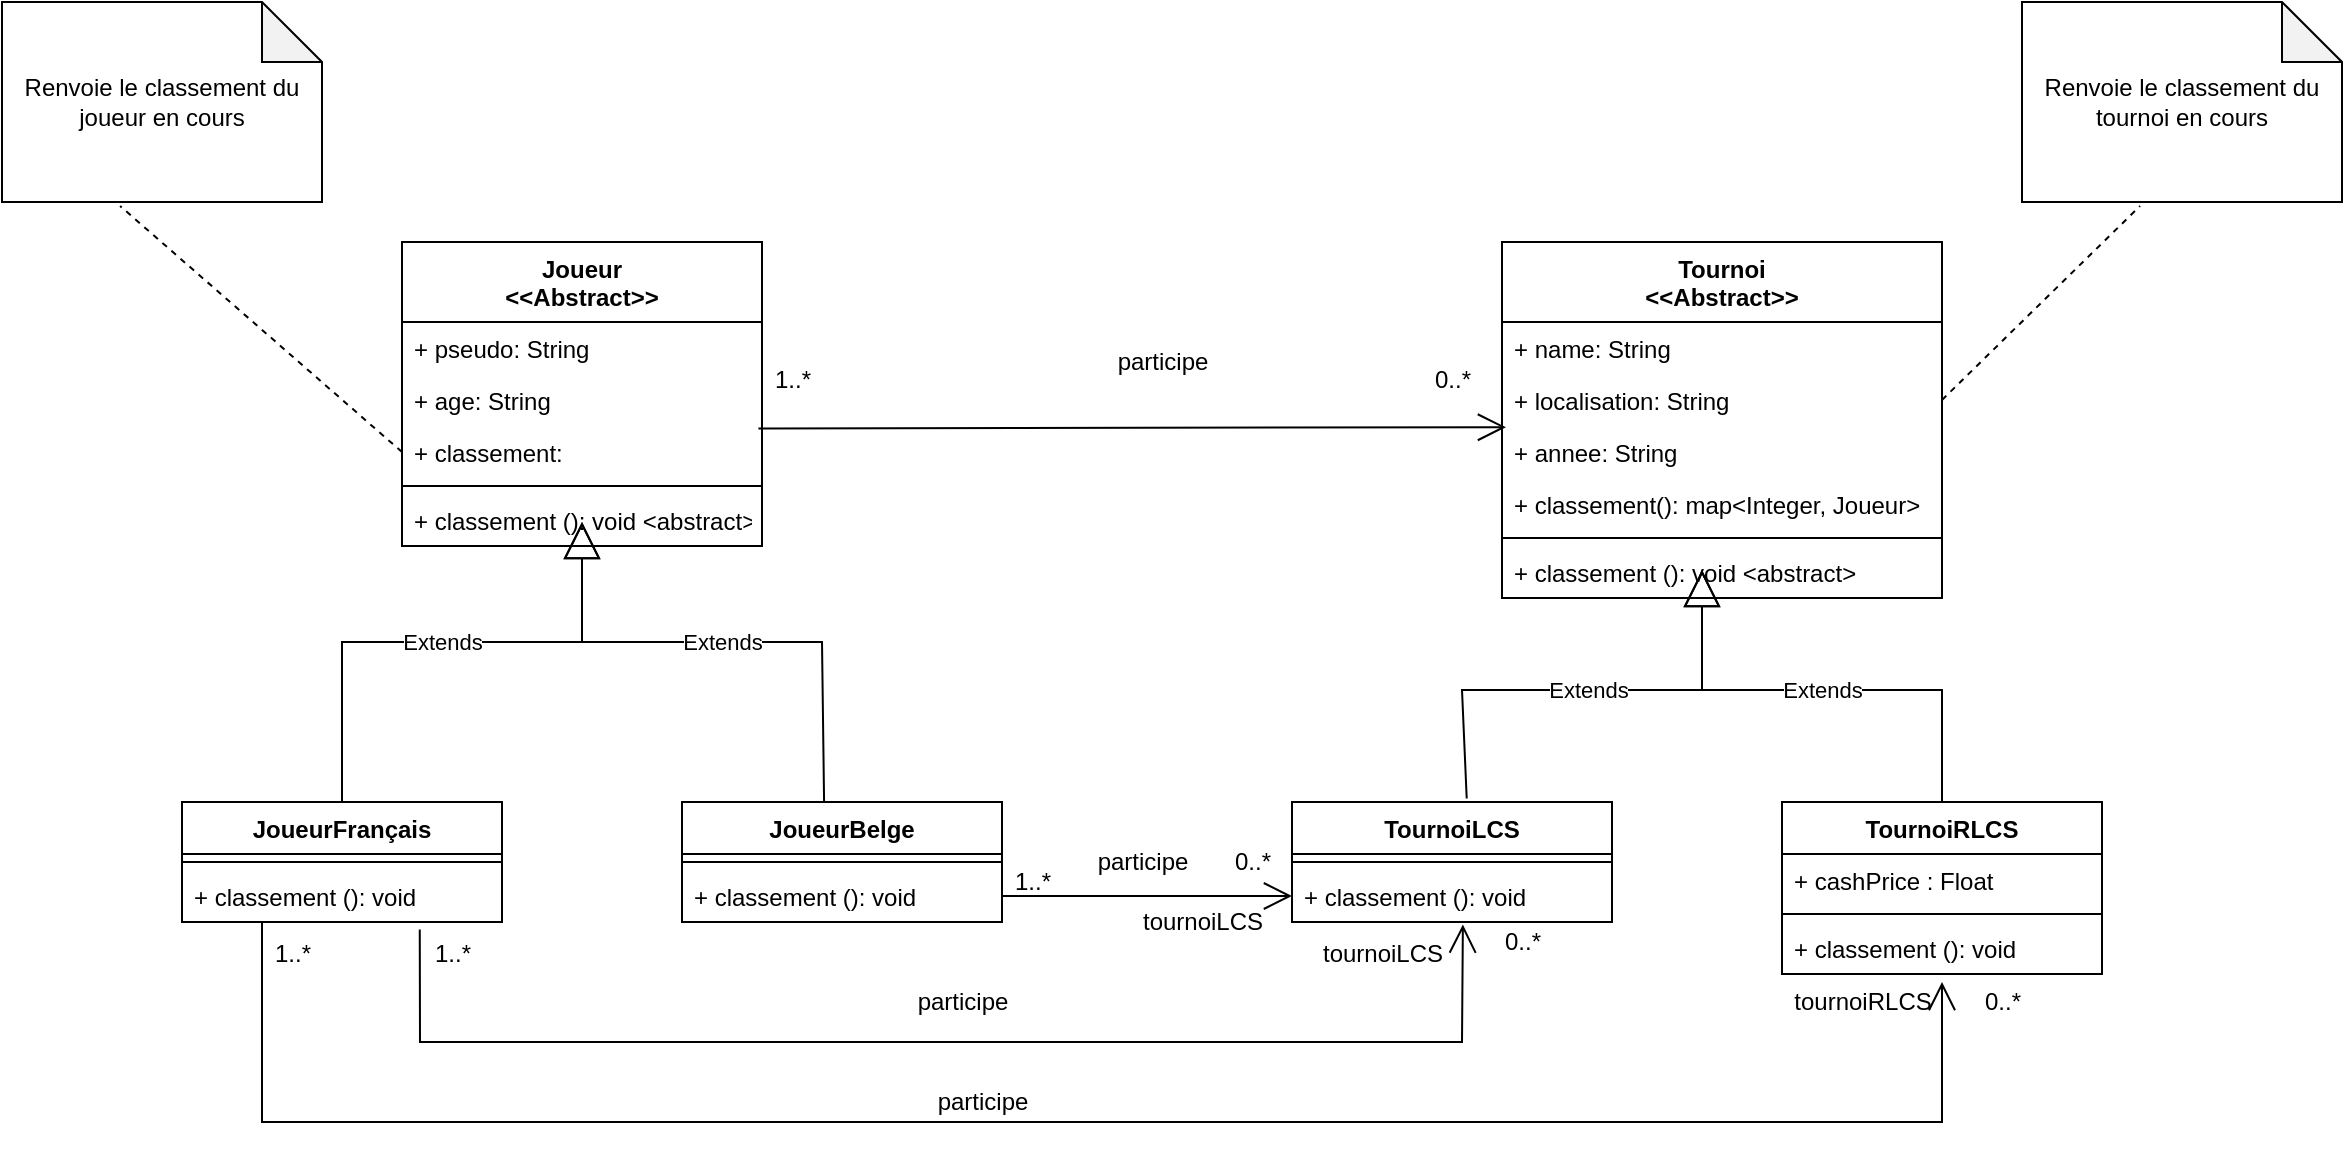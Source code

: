 <mxfile version="15.9.4" type="device"><diagram id="dUZo-JqXb1vL1Gt8S9PR" name="Page-1"><mxGraphModel dx="1747" dy="1604" grid="1" gridSize="10" guides="1" tooltips="1" connect="1" arrows="1" fold="1" page="1" pageScale="1" pageWidth="827" pageHeight="1169" math="0" shadow="0"><root><mxCell id="0"/><mxCell id="1" parent="0"/><mxCell id="bYGkFI9BYkFoYd33vqa7-1" value="Joueur&#10;&lt;&lt;Abstract&gt;&gt;" style="swimlane;fontStyle=1;align=center;verticalAlign=top;childLayout=stackLayout;horizontal=1;startSize=40;horizontalStack=0;resizeParent=1;resizeParentMax=0;resizeLast=0;collapsible=1;marginBottom=0;" parent="1" vertex="1"><mxGeometry x="150" y="40" width="180" height="152" as="geometry"/></mxCell><mxCell id="bYGkFI9BYkFoYd33vqa7-2" value="+ pseudo: String" style="text;strokeColor=none;fillColor=none;align=left;verticalAlign=top;spacingLeft=4;spacingRight=4;overflow=hidden;rotatable=0;points=[[0,0.5],[1,0.5]];portConstraint=eastwest;" parent="bYGkFI9BYkFoYd33vqa7-1" vertex="1"><mxGeometry y="40" width="180" height="26" as="geometry"/></mxCell><mxCell id="bYGkFI9BYkFoYd33vqa7-5" value="+ age: String" style="text;strokeColor=none;fillColor=none;align=left;verticalAlign=top;spacingLeft=4;spacingRight=4;overflow=hidden;rotatable=0;points=[[0,0.5],[1,0.5]];portConstraint=eastwest;" parent="bYGkFI9BYkFoYd33vqa7-1" vertex="1"><mxGeometry y="66" width="180" height="26" as="geometry"/></mxCell><mxCell id="bYGkFI9BYkFoYd33vqa7-6" value="+ classement: " style="text;strokeColor=none;fillColor=none;align=left;verticalAlign=top;spacingLeft=4;spacingRight=4;overflow=hidden;rotatable=0;points=[[0,0.5],[1,0.5]];portConstraint=eastwest;" parent="bYGkFI9BYkFoYd33vqa7-1" vertex="1"><mxGeometry y="92" width="180" height="26" as="geometry"/></mxCell><mxCell id="bYGkFI9BYkFoYd33vqa7-3" value="" style="line;strokeWidth=1;fillColor=none;align=left;verticalAlign=middle;spacingTop=-1;spacingLeft=3;spacingRight=3;rotatable=0;labelPosition=right;points=[];portConstraint=eastwest;" parent="bYGkFI9BYkFoYd33vqa7-1" vertex="1"><mxGeometry y="118" width="180" height="8" as="geometry"/></mxCell><mxCell id="bYGkFI9BYkFoYd33vqa7-4" value="+ classement (): void &lt;abstract&gt;" style="text;strokeColor=none;fillColor=none;align=left;verticalAlign=top;spacingLeft=4;spacingRight=4;overflow=hidden;rotatable=0;points=[[0,0.5],[1,0.5]];portConstraint=eastwest;" parent="bYGkFI9BYkFoYd33vqa7-1" vertex="1"><mxGeometry y="126" width="180" height="26" as="geometry"/></mxCell><mxCell id="bYGkFI9BYkFoYd33vqa7-7" value="JoueurFrançais" style="swimlane;fontStyle=1;align=center;verticalAlign=top;childLayout=stackLayout;horizontal=1;startSize=26;horizontalStack=0;resizeParent=1;resizeParentMax=0;resizeLast=0;collapsible=1;marginBottom=0;" parent="1" vertex="1"><mxGeometry x="40" y="320" width="160" height="60" as="geometry"/></mxCell><mxCell id="bYGkFI9BYkFoYd33vqa7-9" value="" style="line;strokeWidth=1;fillColor=none;align=left;verticalAlign=middle;spacingTop=-1;spacingLeft=3;spacingRight=3;rotatable=0;labelPosition=right;points=[];portConstraint=eastwest;" parent="bYGkFI9BYkFoYd33vqa7-7" vertex="1"><mxGeometry y="26" width="160" height="8" as="geometry"/></mxCell><mxCell id="bYGkFI9BYkFoYd33vqa7-10" value="+ classement (): void" style="text;strokeColor=none;fillColor=none;align=left;verticalAlign=top;spacingLeft=4;spacingRight=4;overflow=hidden;rotatable=0;points=[[0,0.5],[1,0.5]];portConstraint=eastwest;" parent="bYGkFI9BYkFoYd33vqa7-7" vertex="1"><mxGeometry y="34" width="160" height="26" as="geometry"/></mxCell><mxCell id="bYGkFI9BYkFoYd33vqa7-11" value="JoueurBelge" style="swimlane;fontStyle=1;align=center;verticalAlign=top;childLayout=stackLayout;horizontal=1;startSize=26;horizontalStack=0;resizeParent=1;resizeParentMax=0;resizeLast=0;collapsible=1;marginBottom=0;" parent="1" vertex="1"><mxGeometry x="290" y="320" width="160" height="60" as="geometry"/></mxCell><mxCell id="bYGkFI9BYkFoYd33vqa7-13" value="" style="line;strokeWidth=1;fillColor=none;align=left;verticalAlign=middle;spacingTop=-1;spacingLeft=3;spacingRight=3;rotatable=0;labelPosition=right;points=[];portConstraint=eastwest;" parent="bYGkFI9BYkFoYd33vqa7-11" vertex="1"><mxGeometry y="26" width="160" height="8" as="geometry"/></mxCell><mxCell id="bYGkFI9BYkFoYd33vqa7-14" value="+ classement (): void" style="text;strokeColor=none;fillColor=none;align=left;verticalAlign=top;spacingLeft=4;spacingRight=4;overflow=hidden;rotatable=0;points=[[0,0.5],[1,0.5]];portConstraint=eastwest;" parent="bYGkFI9BYkFoYd33vqa7-11" vertex="1"><mxGeometry y="34" width="160" height="26" as="geometry"/></mxCell><mxCell id="bYGkFI9BYkFoYd33vqa7-16" value="Extends" style="endArrow=block;endSize=16;endFill=0;html=1;rounded=0;exitX=0.5;exitY=0;exitDx=0;exitDy=0;" parent="1" source="bYGkFI9BYkFoYd33vqa7-7" edge="1"><mxGeometry width="160" relative="1" as="geometry"><mxPoint x="40" y="250" as="sourcePoint"/><mxPoint x="240" y="180" as="targetPoint"/><Array as="points"><mxPoint x="120" y="240"/><mxPoint x="240" y="240"/></Array></mxGeometry></mxCell><mxCell id="bYGkFI9BYkFoYd33vqa7-18" value="Tournoi&#10;&lt;&lt;Abstract&gt;&gt;" style="swimlane;fontStyle=1;align=center;verticalAlign=top;childLayout=stackLayout;horizontal=1;startSize=40;horizontalStack=0;resizeParent=1;resizeParentMax=0;resizeLast=0;collapsible=1;marginBottom=0;" parent="1" vertex="1"><mxGeometry x="700" y="40" width="220" height="178" as="geometry"/></mxCell><mxCell id="bYGkFI9BYkFoYd33vqa7-19" value="+ name: String" style="text;strokeColor=none;fillColor=none;align=left;verticalAlign=top;spacingLeft=4;spacingRight=4;overflow=hidden;rotatable=0;points=[[0,0.5],[1,0.5]];portConstraint=eastwest;" parent="bYGkFI9BYkFoYd33vqa7-18" vertex="1"><mxGeometry y="40" width="220" height="26" as="geometry"/></mxCell><mxCell id="bYGkFI9BYkFoYd33vqa7-23" value="+ localisation: String " style="text;strokeColor=none;fillColor=none;align=left;verticalAlign=top;spacingLeft=4;spacingRight=4;overflow=hidden;rotatable=0;points=[[0,0.5],[1,0.5]];portConstraint=eastwest;" parent="bYGkFI9BYkFoYd33vqa7-18" vertex="1"><mxGeometry y="66" width="220" height="26" as="geometry"/></mxCell><mxCell id="bYGkFI9BYkFoYd33vqa7-24" value="+ annee: String" style="text;strokeColor=none;fillColor=none;align=left;verticalAlign=top;spacingLeft=4;spacingRight=4;overflow=hidden;rotatable=0;points=[[0,0.5],[1,0.5]];portConstraint=eastwest;" parent="bYGkFI9BYkFoYd33vqa7-18" vertex="1"><mxGeometry y="92" width="220" height="26" as="geometry"/></mxCell><mxCell id="bYGkFI9BYkFoYd33vqa7-25" value="+ classement(): map&lt;Integer, Joueur&gt;" style="text;strokeColor=none;fillColor=none;align=left;verticalAlign=top;spacingLeft=4;spacingRight=4;overflow=hidden;rotatable=0;points=[[0,0.5],[1,0.5]];portConstraint=eastwest;" parent="bYGkFI9BYkFoYd33vqa7-18" vertex="1"><mxGeometry y="118" width="220" height="26" as="geometry"/></mxCell><mxCell id="bYGkFI9BYkFoYd33vqa7-20" value="" style="line;strokeWidth=1;fillColor=none;align=left;verticalAlign=middle;spacingTop=-1;spacingLeft=3;spacingRight=3;rotatable=0;labelPosition=right;points=[];portConstraint=eastwest;" parent="bYGkFI9BYkFoYd33vqa7-18" vertex="1"><mxGeometry y="144" width="220" height="8" as="geometry"/></mxCell><mxCell id="bYGkFI9BYkFoYd33vqa7-21" value="+ classement (): void &lt;abstract&gt;" style="text;strokeColor=none;fillColor=none;align=left;verticalAlign=top;spacingLeft=4;spacingRight=4;overflow=hidden;rotatable=0;points=[[0,0.5],[1,0.5]];portConstraint=eastwest;" parent="bYGkFI9BYkFoYd33vqa7-18" vertex="1"><mxGeometry y="152" width="220" height="26" as="geometry"/></mxCell><mxCell id="bYGkFI9BYkFoYd33vqa7-22" value="" style="endArrow=open;endFill=1;endSize=12;html=1;rounded=0;entryX=0.009;entryY=0.023;entryDx=0;entryDy=0;entryPerimeter=0;exitX=0.99;exitY=0.047;exitDx=0;exitDy=0;exitPerimeter=0;" parent="1" source="bYGkFI9BYkFoYd33vqa7-6" target="bYGkFI9BYkFoYd33vqa7-24" edge="1"><mxGeometry width="160" relative="1" as="geometry"><mxPoint x="330" y="108.5" as="sourcePoint"/><mxPoint x="490" y="108.5" as="targetPoint"/></mxGeometry></mxCell><mxCell id="bYGkFI9BYkFoYd33vqa7-26" value="Renvoie le classement du joueur en cours" style="shape=note;whiteSpace=wrap;html=1;backgroundOutline=1;darkOpacity=0.05;" parent="1" vertex="1"><mxGeometry x="-50" y="-80" width="160" height="100" as="geometry"/></mxCell><mxCell id="bYGkFI9BYkFoYd33vqa7-31" value="" style="html=1;verticalAlign=bottom;endArrow=none;dashed=1;endSize=8;rounded=0;exitX=0;exitY=0.5;exitDx=0;exitDy=0;entryX=0.369;entryY=1.02;entryDx=0;entryDy=0;entryPerimeter=0;" parent="1" source="bYGkFI9BYkFoYd33vqa7-6" target="bYGkFI9BYkFoYd33vqa7-26" edge="1"><mxGeometry relative="1" as="geometry"><mxPoint x="20" y="110" as="sourcePoint"/><mxPoint x="-60" y="110" as="targetPoint"/></mxGeometry></mxCell><mxCell id="bYGkFI9BYkFoYd33vqa7-32" value="participe" style="text;html=1;align=center;verticalAlign=middle;resizable=0;points=[];autosize=1;strokeColor=none;fillColor=none;" parent="1" vertex="1"><mxGeometry x="500" y="90" width="60" height="20" as="geometry"/></mxCell><mxCell id="bYGkFI9BYkFoYd33vqa7-33" value="0..*" style="text;html=1;align=center;verticalAlign=middle;resizable=0;points=[];autosize=1;strokeColor=none;fillColor=none;" parent="1" vertex="1"><mxGeometry x="660" y="99" width="30" height="20" as="geometry"/></mxCell><mxCell id="bYGkFI9BYkFoYd33vqa7-34" value="1..*" style="text;html=1;align=center;verticalAlign=middle;resizable=0;points=[];autosize=1;strokeColor=none;fillColor=none;" parent="1" vertex="1"><mxGeometry x="330" y="99" width="30" height="20" as="geometry"/></mxCell><mxCell id="bYGkFI9BYkFoYd33vqa7-35" value="Renvoie le classement du tournoi en cours" style="shape=note;whiteSpace=wrap;html=1;backgroundOutline=1;darkOpacity=0.05;" parent="1" vertex="1"><mxGeometry x="960" y="-80" width="160" height="100" as="geometry"/></mxCell><mxCell id="bYGkFI9BYkFoYd33vqa7-36" value="" style="html=1;verticalAlign=bottom;endArrow=none;dashed=1;endSize=8;rounded=0;exitX=1;exitY=0.5;exitDx=0;exitDy=0;entryX=0.369;entryY=1.02;entryDx=0;entryDy=0;entryPerimeter=0;" parent="1" source="bYGkFI9BYkFoYd33vqa7-23" target="bYGkFI9BYkFoYd33vqa7-35" edge="1"><mxGeometry relative="1" as="geometry"><mxPoint x="860" y="119" as="sourcePoint"/><mxPoint x="770" y="54" as="targetPoint"/></mxGeometry></mxCell><mxCell id="bYGkFI9BYkFoYd33vqa7-37" value="Extends" style="endArrow=block;endSize=16;endFill=0;html=1;rounded=0;exitX=0.444;exitY=-0.008;exitDx=0;exitDy=0;exitPerimeter=0;" parent="1" source="bYGkFI9BYkFoYd33vqa7-11" edge="1"><mxGeometry width="160" relative="1" as="geometry"><mxPoint x="360" y="300" as="sourcePoint"/><mxPoint x="240" y="180" as="targetPoint"/><Array as="points"><mxPoint x="360" y="240"/><mxPoint x="240" y="240"/></Array></mxGeometry></mxCell><mxCell id="bYGkFI9BYkFoYd33vqa7-38" value="TournoiLCS" style="swimlane;fontStyle=1;align=center;verticalAlign=top;childLayout=stackLayout;horizontal=1;startSize=26;horizontalStack=0;resizeParent=1;resizeParentMax=0;resizeLast=0;collapsible=1;marginBottom=0;" parent="1" vertex="1"><mxGeometry x="595" y="320" width="160" height="60" as="geometry"/></mxCell><mxCell id="bYGkFI9BYkFoYd33vqa7-39" value="" style="line;strokeWidth=1;fillColor=none;align=left;verticalAlign=middle;spacingTop=-1;spacingLeft=3;spacingRight=3;rotatable=0;labelPosition=right;points=[];portConstraint=eastwest;" parent="bYGkFI9BYkFoYd33vqa7-38" vertex="1"><mxGeometry y="26" width="160" height="8" as="geometry"/></mxCell><mxCell id="bYGkFI9BYkFoYd33vqa7-40" value="+ classement (): void" style="text;strokeColor=none;fillColor=none;align=left;verticalAlign=top;spacingLeft=4;spacingRight=4;overflow=hidden;rotatable=0;points=[[0,0.5],[1,0.5]];portConstraint=eastwest;" parent="bYGkFI9BYkFoYd33vqa7-38" vertex="1"><mxGeometry y="34" width="160" height="26" as="geometry"/></mxCell><mxCell id="bYGkFI9BYkFoYd33vqa7-44" value="Extends" style="endArrow=block;endSize=16;endFill=0;html=1;rounded=0;exitX=0.546;exitY=-0.029;exitDx=0;exitDy=0;exitPerimeter=0;" parent="1" source="bYGkFI9BYkFoYd33vqa7-38" edge="1"><mxGeometry width="160" relative="1" as="geometry"><mxPoint x="600" y="274" as="sourcePoint"/><mxPoint x="800" y="204" as="targetPoint"/><Array as="points"><mxPoint x="680" y="264"/><mxPoint x="800" y="264"/></Array></mxGeometry></mxCell><mxCell id="bYGkFI9BYkFoYd33vqa7-45" value="Extends" style="endArrow=block;endSize=16;endFill=0;html=1;rounded=0;" parent="1" edge="1"><mxGeometry width="160" relative="1" as="geometry"><mxPoint x="920" y="324" as="sourcePoint"/><mxPoint x="800" y="204" as="targetPoint"/><Array as="points"><mxPoint x="920" y="264"/><mxPoint x="800" y="264"/></Array></mxGeometry></mxCell><mxCell id="bYGkFI9BYkFoYd33vqa7-47" value="TournoiRLCS" style="swimlane;fontStyle=1;align=center;verticalAlign=top;childLayout=stackLayout;horizontal=1;startSize=26;horizontalStack=0;resizeParent=1;resizeParentMax=0;resizeLast=0;collapsible=1;marginBottom=0;" parent="1" vertex="1"><mxGeometry x="840" y="320" width="160" height="86" as="geometry"/></mxCell><mxCell id="bYGkFI9BYkFoYd33vqa7-48" value="+ cashPrice : Float" style="text;strokeColor=none;fillColor=none;align=left;verticalAlign=top;spacingLeft=4;spacingRight=4;overflow=hidden;rotatable=0;points=[[0,0.5],[1,0.5]];portConstraint=eastwest;" parent="bYGkFI9BYkFoYd33vqa7-47" vertex="1"><mxGeometry y="26" width="160" height="26" as="geometry"/></mxCell><mxCell id="bYGkFI9BYkFoYd33vqa7-49" value="" style="line;strokeWidth=1;fillColor=none;align=left;verticalAlign=middle;spacingTop=-1;spacingLeft=3;spacingRight=3;rotatable=0;labelPosition=right;points=[];portConstraint=eastwest;" parent="bYGkFI9BYkFoYd33vqa7-47" vertex="1"><mxGeometry y="52" width="160" height="8" as="geometry"/></mxCell><mxCell id="bYGkFI9BYkFoYd33vqa7-50" value="+ classement (): void" style="text;strokeColor=none;fillColor=none;align=left;verticalAlign=top;spacingLeft=4;spacingRight=4;overflow=hidden;rotatable=0;points=[[0,0.5],[1,0.5]];portConstraint=eastwest;" parent="bYGkFI9BYkFoYd33vqa7-47" vertex="1"><mxGeometry y="60" width="160" height="26" as="geometry"/></mxCell><mxCell id="bYGkFI9BYkFoYd33vqa7-51" value="" style="endArrow=open;endFill=1;endSize=12;html=1;rounded=0;entryX=0;entryY=0.5;entryDx=0;entryDy=0;exitX=1;exitY=0.5;exitDx=0;exitDy=0;" parent="1" source="bYGkFI9BYkFoYd33vqa7-14" target="bYGkFI9BYkFoYd33vqa7-40" edge="1"><mxGeometry width="160" relative="1" as="geometry"><mxPoint x="450" y="362.5" as="sourcePoint"/><mxPoint x="590" y="363" as="targetPoint"/></mxGeometry></mxCell><mxCell id="bYGkFI9BYkFoYd33vqa7-52" value="" style="endArrow=open;endFill=1;endSize=12;html=1;rounded=0;exitX=0.743;exitY=1.146;exitDx=0;exitDy=0;exitPerimeter=0;entryX=0.534;entryY=1.049;entryDx=0;entryDy=0;entryPerimeter=0;" parent="1" source="bYGkFI9BYkFoYd33vqa7-10" target="bYGkFI9BYkFoYd33vqa7-40" edge="1"><mxGeometry width="160" relative="1" as="geometry"><mxPoint x="390" y="440" as="sourcePoint"/><mxPoint x="680" y="440" as="targetPoint"/><Array as="points"><mxPoint x="159" y="440"/><mxPoint x="360" y="440"/><mxPoint x="680" y="440"/></Array></mxGeometry></mxCell><mxCell id="bYGkFI9BYkFoYd33vqa7-53" value="" style="endArrow=open;endFill=1;endSize=12;html=1;rounded=0;exitX=0.25;exitY=1;exitDx=0;exitDy=0;exitPerimeter=0;entryX=0.5;entryY=1.154;entryDx=0;entryDy=0;entryPerimeter=0;" parent="1" source="bYGkFI9BYkFoYd33vqa7-10" target="bYGkFI9BYkFoYd33vqa7-50" edge="1"><mxGeometry width="160" relative="1" as="geometry"><mxPoint x="190" y="460" as="sourcePoint"/><mxPoint x="690" y="470" as="targetPoint"/><Array as="points"><mxPoint x="80" y="480"/><mxPoint x="920" y="480"/></Array></mxGeometry></mxCell><mxCell id="bYGkFI9BYkFoYd33vqa7-54" value="participe" style="text;html=1;align=center;verticalAlign=middle;resizable=0;points=[];autosize=1;strokeColor=none;fillColor=none;" parent="1" vertex="1"><mxGeometry x="490" y="340" width="60" height="20" as="geometry"/></mxCell><mxCell id="bYGkFI9BYkFoYd33vqa7-55" value="participe" style="text;html=1;align=center;verticalAlign=middle;resizable=0;points=[];autosize=1;strokeColor=none;fillColor=none;" parent="1" vertex="1"><mxGeometry x="400" y="410" width="60" height="20" as="geometry"/></mxCell><mxCell id="bYGkFI9BYkFoYd33vqa7-56" value="participe" style="text;html=1;align=center;verticalAlign=middle;resizable=0;points=[];autosize=1;strokeColor=none;fillColor=none;" parent="1" vertex="1"><mxGeometry x="410" y="460" width="60" height="20" as="geometry"/></mxCell><mxCell id="bYGkFI9BYkFoYd33vqa7-57" value="1..*" style="text;html=1;align=center;verticalAlign=middle;resizable=0;points=[];autosize=1;strokeColor=none;fillColor=none;" parent="1" vertex="1"><mxGeometry x="160" y="386" width="30" height="20" as="geometry"/></mxCell><mxCell id="bYGkFI9BYkFoYd33vqa7-58" value="1..*" style="text;html=1;align=center;verticalAlign=middle;resizable=0;points=[];autosize=1;strokeColor=none;fillColor=none;" parent="1" vertex="1"><mxGeometry x="80" y="386" width="30" height="20" as="geometry"/></mxCell><mxCell id="bYGkFI9BYkFoYd33vqa7-59" value="0..*" style="text;html=1;align=center;verticalAlign=middle;resizable=0;points=[];autosize=1;strokeColor=none;fillColor=none;" parent="1" vertex="1"><mxGeometry x="695" y="380" width="30" height="20" as="geometry"/></mxCell><mxCell id="bYGkFI9BYkFoYd33vqa7-60" value="0..*" style="text;html=1;align=center;verticalAlign=middle;resizable=0;points=[];autosize=1;strokeColor=none;fillColor=none;" parent="1" vertex="1"><mxGeometry x="935" y="410" width="30" height="20" as="geometry"/></mxCell><mxCell id="bYGkFI9BYkFoYd33vqa7-61" value="0..*" style="text;html=1;align=center;verticalAlign=middle;resizable=0;points=[];autosize=1;strokeColor=none;fillColor=none;" parent="1" vertex="1"><mxGeometry x="560" y="340" width="30" height="20" as="geometry"/></mxCell><mxCell id="bYGkFI9BYkFoYd33vqa7-62" value="1..*" style="text;html=1;align=center;verticalAlign=middle;resizable=0;points=[];autosize=1;strokeColor=none;fillColor=none;" parent="1" vertex="1"><mxGeometry x="450" y="350" width="30" height="20" as="geometry"/></mxCell><mxCell id="bYGkFI9BYkFoYd33vqa7-63" value="tournoiLCS" style="text;html=1;align=center;verticalAlign=middle;resizable=0;points=[];autosize=1;strokeColor=none;fillColor=none;" parent="1" vertex="1"><mxGeometry x="510" y="370" width="80" height="20" as="geometry"/></mxCell><mxCell id="bYGkFI9BYkFoYd33vqa7-64" value="tournoiLCS" style="text;html=1;align=center;verticalAlign=middle;resizable=0;points=[];autosize=1;strokeColor=none;fillColor=none;" parent="1" vertex="1"><mxGeometry x="600" y="386" width="80" height="20" as="geometry"/></mxCell><mxCell id="bYGkFI9BYkFoYd33vqa7-65" value="tournoiRLCS" style="text;html=1;align=center;verticalAlign=middle;resizable=0;points=[];autosize=1;strokeColor=none;fillColor=none;" parent="1" vertex="1"><mxGeometry x="840" y="410" width="80" height="20" as="geometry"/></mxCell></root></mxGraphModel></diagram></mxfile>